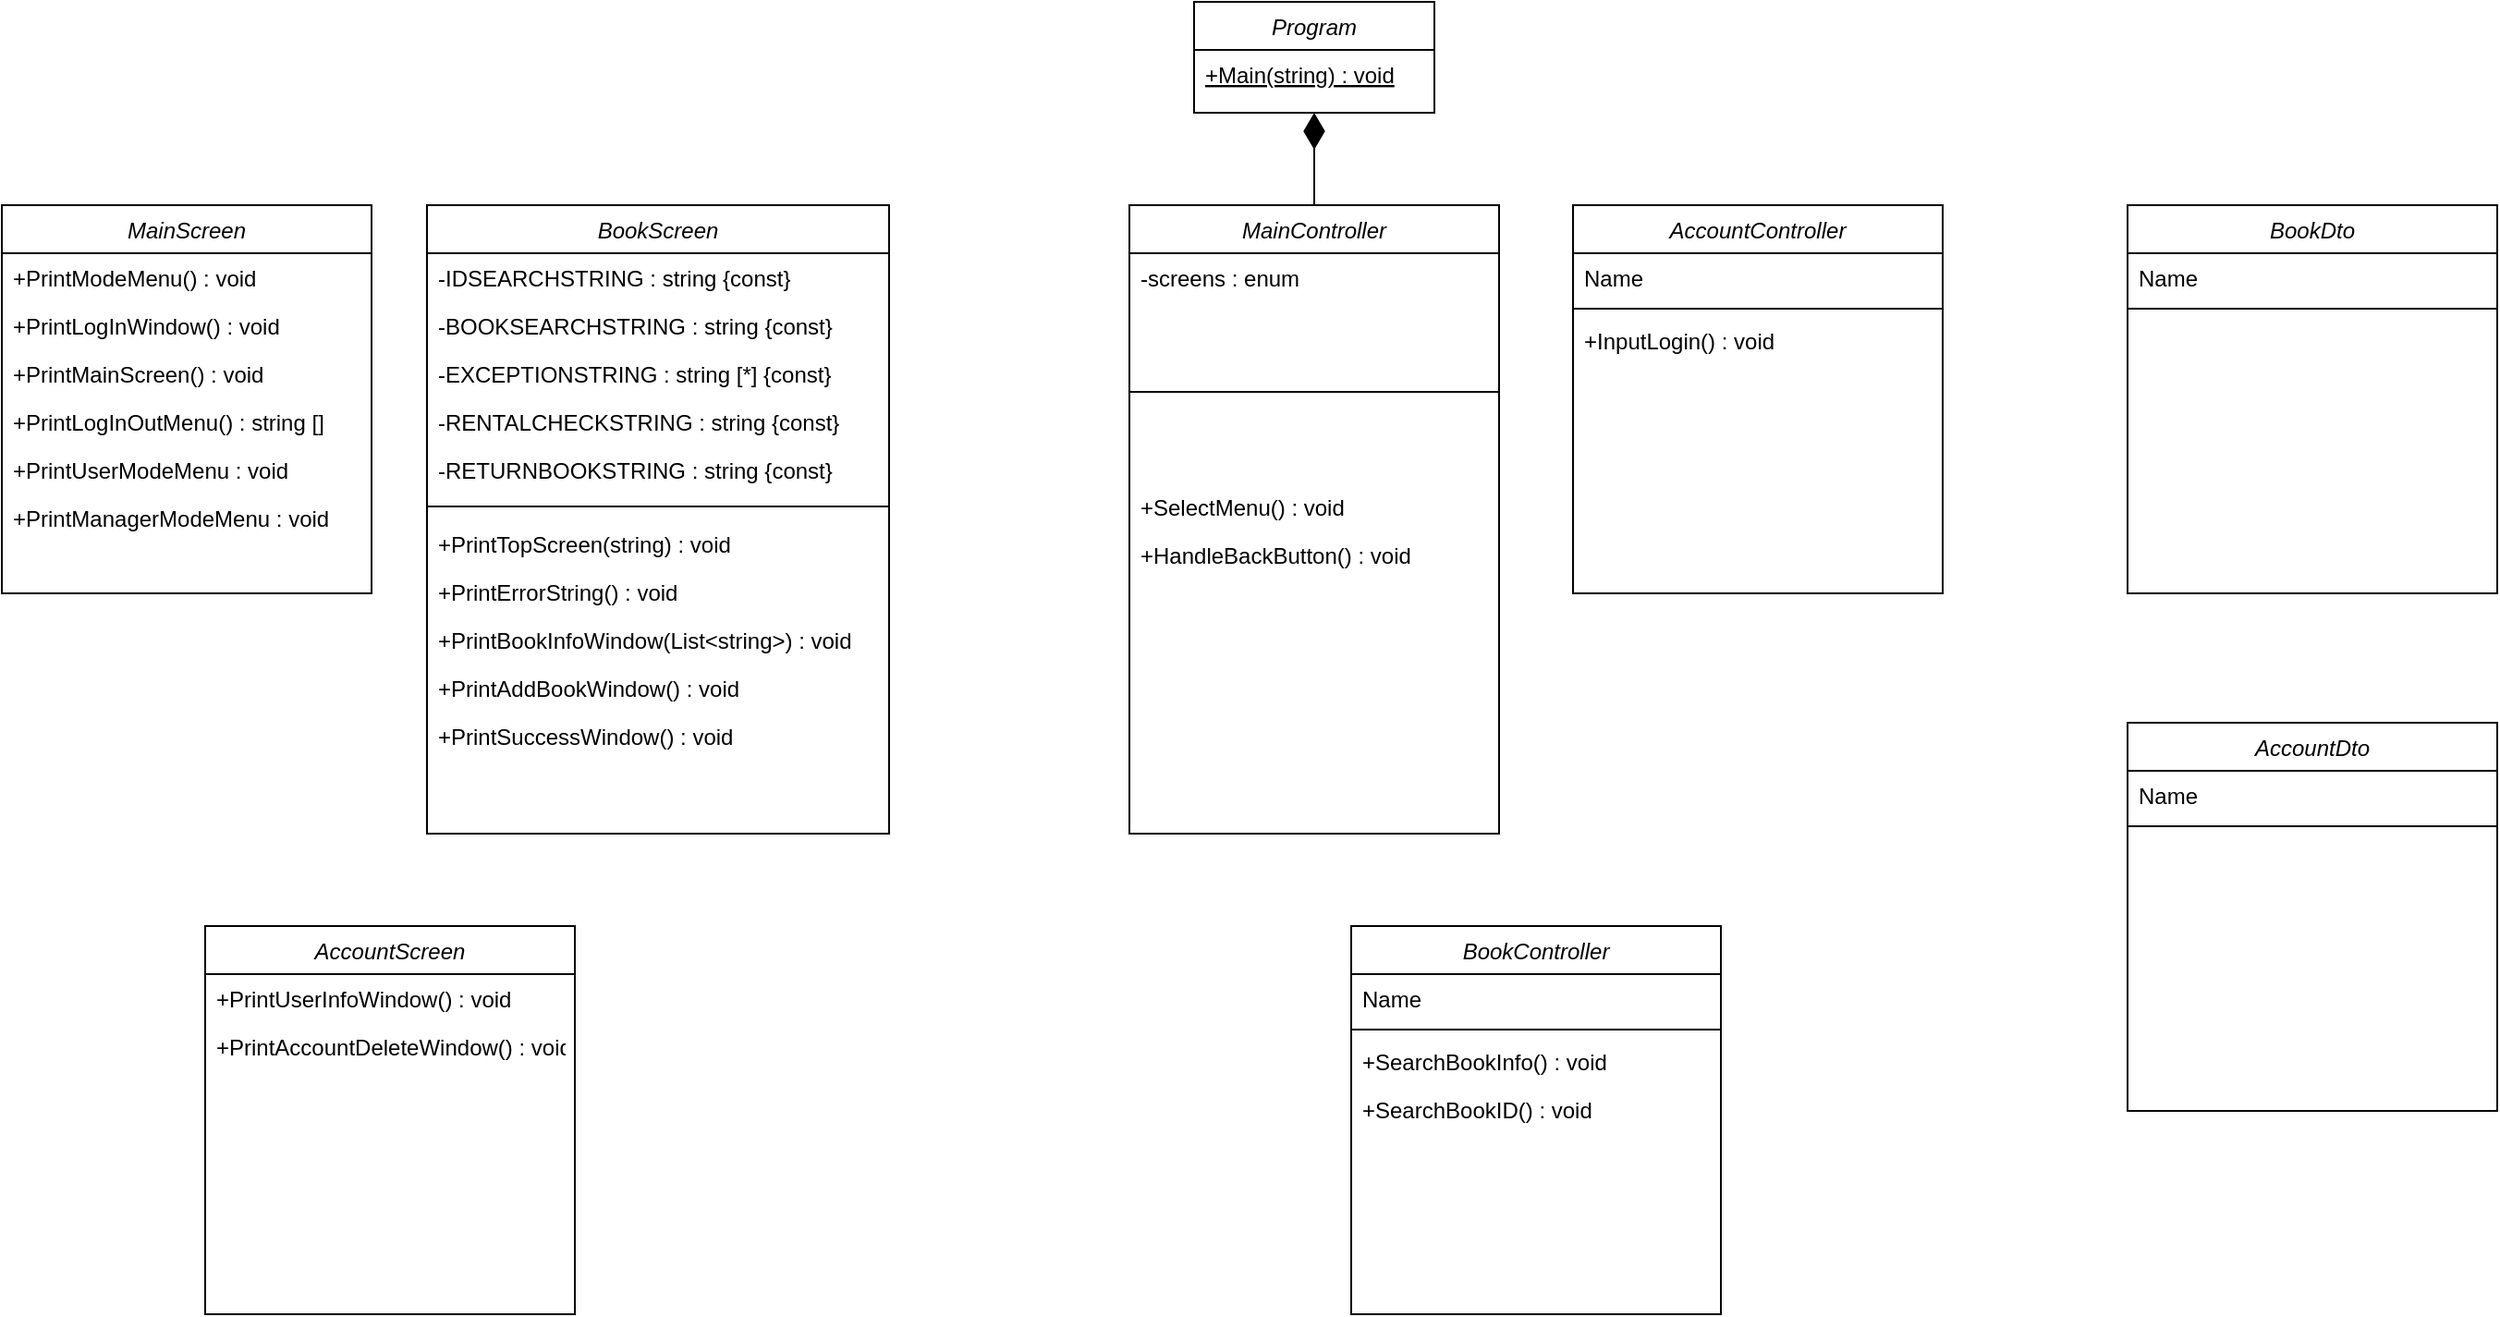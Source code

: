 <mxfile version="24.2.2" type="device">
  <diagram id="C5RBs43oDa-KdzZeNtuy" name="Page-1">
    <mxGraphModel dx="1792" dy="920" grid="1" gridSize="10" guides="1" tooltips="1" connect="1" arrows="1" fold="1" page="1" pageScale="1" pageWidth="827" pageHeight="1169" math="0" shadow="0">
      <root>
        <mxCell id="WIyWlLk6GJQsqaUBKTNV-0" />
        <mxCell id="WIyWlLk6GJQsqaUBKTNV-1" parent="WIyWlLk6GJQsqaUBKTNV-0" />
        <mxCell id="zkfFHV4jXpPFQw0GAbJ--0" value="MainController" style="swimlane;fontStyle=2;align=center;verticalAlign=top;childLayout=stackLayout;horizontal=1;startSize=26;horizontalStack=0;resizeParent=1;resizeLast=0;collapsible=1;marginBottom=0;rounded=0;shadow=0;strokeWidth=1;" parent="WIyWlLk6GJQsqaUBKTNV-1" vertex="1">
          <mxGeometry x="10" y="130" width="200" height="340" as="geometry">
            <mxRectangle x="230" y="140" width="160" height="26" as="alternateBounds" />
          </mxGeometry>
        </mxCell>
        <mxCell id="zkfFHV4jXpPFQw0GAbJ--1" value="-screens : enum" style="text;align=left;verticalAlign=top;spacingLeft=4;spacingRight=4;overflow=hidden;rotatable=0;points=[[0,0.5],[1,0.5]];portConstraint=eastwest;" parent="zkfFHV4jXpPFQw0GAbJ--0" vertex="1">
          <mxGeometry y="26" width="200" height="26" as="geometry" />
        </mxCell>
        <mxCell id="zkfFHV4jXpPFQw0GAbJ--4" value="" style="line;html=1;strokeWidth=1;align=left;verticalAlign=middle;spacingTop=-1;spacingLeft=3;spacingRight=3;rotatable=0;labelPosition=right;points=[];portConstraint=eastwest;" parent="zkfFHV4jXpPFQw0GAbJ--0" vertex="1">
          <mxGeometry y="52" width="200" height="98" as="geometry" />
        </mxCell>
        <mxCell id="mvW_kUAuEkoTpxYJSndj-166" value="+SelectMenu() : void" style="text;align=left;verticalAlign=top;spacingLeft=4;spacingRight=4;overflow=hidden;rotatable=0;points=[[0,0.5],[1,0.5]];portConstraint=eastwest;" vertex="1" parent="zkfFHV4jXpPFQw0GAbJ--0">
          <mxGeometry y="150" width="200" height="26" as="geometry" />
        </mxCell>
        <mxCell id="mvW_kUAuEkoTpxYJSndj-161" value="+HandleBackButton() : void" style="text;align=left;verticalAlign=top;spacingLeft=4;spacingRight=4;overflow=hidden;rotatable=0;points=[[0,0.5],[1,0.5]];portConstraint=eastwest;" vertex="1" parent="zkfFHV4jXpPFQw0GAbJ--0">
          <mxGeometry y="176" width="200" height="26" as="geometry" />
        </mxCell>
        <mxCell id="mvW_kUAuEkoTpxYJSndj-14" value="Program" style="swimlane;fontStyle=2;align=center;verticalAlign=top;childLayout=stackLayout;horizontal=1;startSize=26;horizontalStack=0;resizeParent=1;resizeLast=0;collapsible=1;marginBottom=0;rounded=0;shadow=0;strokeWidth=1;" vertex="1" parent="WIyWlLk6GJQsqaUBKTNV-1">
          <mxGeometry x="45" y="20" width="130" height="60" as="geometry">
            <mxRectangle x="230" y="140" width="160" height="26" as="alternateBounds" />
          </mxGeometry>
        </mxCell>
        <mxCell id="mvW_kUAuEkoTpxYJSndj-17" value="+Main(string) : void" style="text;align=left;verticalAlign=top;spacingLeft=4;spacingRight=4;overflow=hidden;rotatable=0;points=[[0,0.5],[1,0.5]];portConstraint=eastwest;fontStyle=4" vertex="1" parent="mvW_kUAuEkoTpxYJSndj-14">
          <mxGeometry y="26" width="130" height="26" as="geometry" />
        </mxCell>
        <mxCell id="mvW_kUAuEkoTpxYJSndj-18" value="" style="endArrow=diamondThin;html=1;rounded=0;entryX=0.5;entryY=1;entryDx=0;entryDy=0;endFill=1;endSize=17;strokeColor=#000000;exitX=0.5;exitY=0;exitDx=0;exitDy=0;" edge="1" parent="WIyWlLk6GJQsqaUBKTNV-1" source="zkfFHV4jXpPFQw0GAbJ--0" target="mvW_kUAuEkoTpxYJSndj-14">
          <mxGeometry width="50" height="50" relative="1" as="geometry">
            <mxPoint x="330" y="250" as="sourcePoint" />
            <mxPoint x="400" y="210" as="targetPoint" />
          </mxGeometry>
        </mxCell>
        <mxCell id="mvW_kUAuEkoTpxYJSndj-19" value="AccountController" style="swimlane;fontStyle=2;align=center;verticalAlign=top;childLayout=stackLayout;horizontal=1;startSize=26;horizontalStack=0;resizeParent=1;resizeLast=0;collapsible=1;marginBottom=0;rounded=0;shadow=0;strokeWidth=1;" vertex="1" parent="WIyWlLk6GJQsqaUBKTNV-1">
          <mxGeometry x="250" y="130" width="200" height="210" as="geometry">
            <mxRectangle x="230" y="140" width="160" height="26" as="alternateBounds" />
          </mxGeometry>
        </mxCell>
        <mxCell id="mvW_kUAuEkoTpxYJSndj-20" value="Name" style="text;align=left;verticalAlign=top;spacingLeft=4;spacingRight=4;overflow=hidden;rotatable=0;points=[[0,0.5],[1,0.5]];portConstraint=eastwest;" vertex="1" parent="mvW_kUAuEkoTpxYJSndj-19">
          <mxGeometry y="26" width="200" height="26" as="geometry" />
        </mxCell>
        <mxCell id="mvW_kUAuEkoTpxYJSndj-21" value="" style="line;html=1;strokeWidth=1;align=left;verticalAlign=middle;spacingTop=-1;spacingLeft=3;spacingRight=3;rotatable=0;labelPosition=right;points=[];portConstraint=eastwest;" vertex="1" parent="mvW_kUAuEkoTpxYJSndj-19">
          <mxGeometry y="52" width="200" height="8" as="geometry" />
        </mxCell>
        <mxCell id="mvW_kUAuEkoTpxYJSndj-163" value="+InputLogin() : void" style="text;align=left;verticalAlign=top;spacingLeft=4;spacingRight=4;overflow=hidden;rotatable=0;points=[[0,0.5],[1,0.5]];portConstraint=eastwest;" vertex="1" parent="mvW_kUAuEkoTpxYJSndj-19">
          <mxGeometry y="60" width="200" height="26" as="geometry" />
        </mxCell>
        <mxCell id="mvW_kUAuEkoTpxYJSndj-49" value="BookController" style="swimlane;fontStyle=2;align=center;verticalAlign=top;childLayout=stackLayout;horizontal=1;startSize=26;horizontalStack=0;resizeParent=1;resizeLast=0;collapsible=1;marginBottom=0;rounded=0;shadow=0;strokeWidth=1;" vertex="1" parent="WIyWlLk6GJQsqaUBKTNV-1">
          <mxGeometry x="130" y="520" width="200" height="210" as="geometry">
            <mxRectangle x="230" y="140" width="160" height="26" as="alternateBounds" />
          </mxGeometry>
        </mxCell>
        <mxCell id="mvW_kUAuEkoTpxYJSndj-50" value="Name" style="text;align=left;verticalAlign=top;spacingLeft=4;spacingRight=4;overflow=hidden;rotatable=0;points=[[0,0.5],[1,0.5]];portConstraint=eastwest;" vertex="1" parent="mvW_kUAuEkoTpxYJSndj-49">
          <mxGeometry y="26" width="200" height="26" as="geometry" />
        </mxCell>
        <mxCell id="mvW_kUAuEkoTpxYJSndj-51" value="" style="line;html=1;strokeWidth=1;align=left;verticalAlign=middle;spacingTop=-1;spacingLeft=3;spacingRight=3;rotatable=0;labelPosition=right;points=[];portConstraint=eastwest;" vertex="1" parent="mvW_kUAuEkoTpxYJSndj-49">
          <mxGeometry y="52" width="200" height="8" as="geometry" />
        </mxCell>
        <mxCell id="mvW_kUAuEkoTpxYJSndj-164" value="+SearchBookInfo() : void" style="text;align=left;verticalAlign=top;spacingLeft=4;spacingRight=4;overflow=hidden;rotatable=0;points=[[0,0.5],[1,0.5]];portConstraint=eastwest;" vertex="1" parent="mvW_kUAuEkoTpxYJSndj-49">
          <mxGeometry y="60" width="200" height="26" as="geometry" />
        </mxCell>
        <mxCell id="mvW_kUAuEkoTpxYJSndj-165" value="+SearchBookID() : void" style="text;align=left;verticalAlign=top;spacingLeft=4;spacingRight=4;overflow=hidden;rotatable=0;points=[[0,0.5],[1,0.5]];portConstraint=eastwest;" vertex="1" parent="mvW_kUAuEkoTpxYJSndj-49">
          <mxGeometry y="86" width="200" height="26" as="geometry" />
        </mxCell>
        <mxCell id="mvW_kUAuEkoTpxYJSndj-68" value="AccountScreen" style="swimlane;fontStyle=2;align=center;verticalAlign=top;childLayout=stackLayout;horizontal=1;startSize=26;horizontalStack=0;resizeParent=1;resizeLast=0;collapsible=1;marginBottom=0;rounded=0;shadow=0;strokeWidth=1;" vertex="1" parent="WIyWlLk6GJQsqaUBKTNV-1">
          <mxGeometry x="-490" y="520" width="200" height="210" as="geometry">
            <mxRectangle x="230" y="140" width="160" height="26" as="alternateBounds" />
          </mxGeometry>
        </mxCell>
        <mxCell id="mvW_kUAuEkoTpxYJSndj-156" value="+PrintUserInfoWindow() : void" style="text;align=left;verticalAlign=top;spacingLeft=4;spacingRight=4;overflow=hidden;rotatable=0;points=[[0,0.5],[1,0.5]];portConstraint=eastwest;" vertex="1" parent="mvW_kUAuEkoTpxYJSndj-68">
          <mxGeometry y="26" width="200" height="26" as="geometry" />
        </mxCell>
        <mxCell id="mvW_kUAuEkoTpxYJSndj-157" value="+PrintAccountDeleteWindow() : void" style="text;align=left;verticalAlign=top;spacingLeft=4;spacingRight=4;overflow=hidden;rotatable=0;points=[[0,0.5],[1,0.5]];portConstraint=eastwest;" vertex="1" parent="mvW_kUAuEkoTpxYJSndj-68">
          <mxGeometry y="52" width="200" height="26" as="geometry" />
        </mxCell>
        <mxCell id="mvW_kUAuEkoTpxYJSndj-81" value="BookScreen&#xa;" style="swimlane;fontStyle=2;align=center;verticalAlign=top;childLayout=stackLayout;horizontal=1;startSize=26;horizontalStack=0;resizeParent=1;resizeLast=0;collapsible=1;marginBottom=0;rounded=0;shadow=0;strokeWidth=1;" vertex="1" parent="WIyWlLk6GJQsqaUBKTNV-1">
          <mxGeometry x="-370" y="130" width="250" height="340" as="geometry">
            <mxRectangle x="230" y="140" width="160" height="26" as="alternateBounds" />
          </mxGeometry>
        </mxCell>
        <mxCell id="mvW_kUAuEkoTpxYJSndj-142" value="-IDSEARCHSTRING : string {const}" style="text;align=left;verticalAlign=top;spacingLeft=4;spacingRight=4;overflow=hidden;rotatable=0;points=[[0,0.5],[1,0.5]];portConstraint=eastwest;" vertex="1" parent="mvW_kUAuEkoTpxYJSndj-81">
          <mxGeometry y="26" width="250" height="26" as="geometry" />
        </mxCell>
        <mxCell id="mvW_kUAuEkoTpxYJSndj-143" value="-BOOKSEARCHSTRING : string {const}" style="text;align=left;verticalAlign=top;spacingLeft=4;spacingRight=4;overflow=hidden;rotatable=0;points=[[0,0.5],[1,0.5]];portConstraint=eastwest;" vertex="1" parent="mvW_kUAuEkoTpxYJSndj-81">
          <mxGeometry y="52" width="250" height="26" as="geometry" />
        </mxCell>
        <mxCell id="mvW_kUAuEkoTpxYJSndj-144" value="-EXCEPTIONSTRING : string [*] {const}" style="text;align=left;verticalAlign=top;spacingLeft=4;spacingRight=4;overflow=hidden;rotatable=0;points=[[0,0.5],[1,0.5]];portConstraint=eastwest;" vertex="1" parent="mvW_kUAuEkoTpxYJSndj-81">
          <mxGeometry y="78" width="250" height="26" as="geometry" />
        </mxCell>
        <mxCell id="mvW_kUAuEkoTpxYJSndj-146" value="-RENTALCHECKSTRING : string {const}" style="text;align=left;verticalAlign=top;spacingLeft=4;spacingRight=4;overflow=hidden;rotatable=0;points=[[0,0.5],[1,0.5]];portConstraint=eastwest;" vertex="1" parent="mvW_kUAuEkoTpxYJSndj-81">
          <mxGeometry y="104" width="250" height="26" as="geometry" />
        </mxCell>
        <mxCell id="mvW_kUAuEkoTpxYJSndj-147" value="-RETURNBOOKSTRING : string {const}" style="text;align=left;verticalAlign=top;spacingLeft=4;spacingRight=4;overflow=hidden;rotatable=0;points=[[0,0.5],[1,0.5]];portConstraint=eastwest;" vertex="1" parent="mvW_kUAuEkoTpxYJSndj-81">
          <mxGeometry y="130" width="250" height="26" as="geometry" />
        </mxCell>
        <mxCell id="mvW_kUAuEkoTpxYJSndj-140" value="" style="line;html=1;strokeWidth=1;align=left;verticalAlign=middle;spacingTop=-1;spacingLeft=3;spacingRight=3;rotatable=0;labelPosition=right;points=[];portConstraint=eastwest;" vertex="1" parent="mvW_kUAuEkoTpxYJSndj-81">
          <mxGeometry y="156" width="250" height="14" as="geometry" />
        </mxCell>
        <mxCell id="mvW_kUAuEkoTpxYJSndj-139" value="+PrintTopScreen(string) : void" style="text;align=left;verticalAlign=top;spacingLeft=4;spacingRight=4;overflow=hidden;rotatable=0;points=[[0,0.5],[1,0.5]];portConstraint=eastwest;" vertex="1" parent="mvW_kUAuEkoTpxYJSndj-81">
          <mxGeometry y="170" width="250" height="26" as="geometry" />
        </mxCell>
        <mxCell id="mvW_kUAuEkoTpxYJSndj-132" value="+PrintErrorString() : void" style="text;align=left;verticalAlign=top;spacingLeft=4;spacingRight=4;overflow=hidden;rotatable=0;points=[[0,0.5],[1,0.5]];portConstraint=eastwest;" vertex="1" parent="mvW_kUAuEkoTpxYJSndj-81">
          <mxGeometry y="196" width="250" height="26" as="geometry" />
        </mxCell>
        <mxCell id="mvW_kUAuEkoTpxYJSndj-134" value="+PrintBookInfoWindow(List&lt;string&gt;) : void" style="text;align=left;verticalAlign=top;spacingLeft=4;spacingRight=4;overflow=hidden;rotatable=0;points=[[0,0.5],[1,0.5]];portConstraint=eastwest;" vertex="1" parent="mvW_kUAuEkoTpxYJSndj-81">
          <mxGeometry y="222" width="250" height="26" as="geometry" />
        </mxCell>
        <mxCell id="mvW_kUAuEkoTpxYJSndj-153" value="+PrintAddBookWindow() : void" style="text;align=left;verticalAlign=top;spacingLeft=4;spacingRight=4;overflow=hidden;rotatable=0;points=[[0,0.5],[1,0.5]];portConstraint=eastwest;" vertex="1" parent="mvW_kUAuEkoTpxYJSndj-81">
          <mxGeometry y="248" width="250" height="26" as="geometry" />
        </mxCell>
        <mxCell id="mvW_kUAuEkoTpxYJSndj-155" value="+PrintSuccessWindow() : void" style="text;align=left;verticalAlign=top;spacingLeft=4;spacingRight=4;overflow=hidden;rotatable=0;points=[[0,0.5],[1,0.5]];portConstraint=eastwest;" vertex="1" parent="mvW_kUAuEkoTpxYJSndj-81">
          <mxGeometry y="274" width="250" height="26" as="geometry" />
        </mxCell>
        <mxCell id="mvW_kUAuEkoTpxYJSndj-96" value="BookDto" style="swimlane;fontStyle=2;align=center;verticalAlign=top;childLayout=stackLayout;horizontal=1;startSize=26;horizontalStack=0;resizeParent=1;resizeLast=0;collapsible=1;marginBottom=0;rounded=0;shadow=0;strokeWidth=1;" vertex="1" parent="WIyWlLk6GJQsqaUBKTNV-1">
          <mxGeometry x="550" y="130" width="200" height="210" as="geometry">
            <mxRectangle x="230" y="140" width="160" height="26" as="alternateBounds" />
          </mxGeometry>
        </mxCell>
        <mxCell id="mvW_kUAuEkoTpxYJSndj-97" value="Name" style="text;align=left;verticalAlign=top;spacingLeft=4;spacingRight=4;overflow=hidden;rotatable=0;points=[[0,0.5],[1,0.5]];portConstraint=eastwest;" vertex="1" parent="mvW_kUAuEkoTpxYJSndj-96">
          <mxGeometry y="26" width="200" height="26" as="geometry" />
        </mxCell>
        <mxCell id="mvW_kUAuEkoTpxYJSndj-98" value="" style="line;html=1;strokeWidth=1;align=left;verticalAlign=middle;spacingTop=-1;spacingLeft=3;spacingRight=3;rotatable=0;labelPosition=right;points=[];portConstraint=eastwest;" vertex="1" parent="mvW_kUAuEkoTpxYJSndj-96">
          <mxGeometry y="52" width="200" height="8" as="geometry" />
        </mxCell>
        <mxCell id="mvW_kUAuEkoTpxYJSndj-99" value="AccountDto" style="swimlane;fontStyle=2;align=center;verticalAlign=top;childLayout=stackLayout;horizontal=1;startSize=26;horizontalStack=0;resizeParent=1;resizeLast=0;collapsible=1;marginBottom=0;rounded=0;shadow=0;strokeWidth=1;" vertex="1" parent="WIyWlLk6GJQsqaUBKTNV-1">
          <mxGeometry x="550" y="410" width="200" height="210" as="geometry">
            <mxRectangle x="230" y="140" width="160" height="26" as="alternateBounds" />
          </mxGeometry>
        </mxCell>
        <mxCell id="mvW_kUAuEkoTpxYJSndj-100" value="Name" style="text;align=left;verticalAlign=top;spacingLeft=4;spacingRight=4;overflow=hidden;rotatable=0;points=[[0,0.5],[1,0.5]];portConstraint=eastwest;" vertex="1" parent="mvW_kUAuEkoTpxYJSndj-99">
          <mxGeometry y="26" width="200" height="26" as="geometry" />
        </mxCell>
        <mxCell id="mvW_kUAuEkoTpxYJSndj-101" value="" style="line;html=1;strokeWidth=1;align=left;verticalAlign=middle;spacingTop=-1;spacingLeft=3;spacingRight=3;rotatable=0;labelPosition=right;points=[];portConstraint=eastwest;" vertex="1" parent="mvW_kUAuEkoTpxYJSndj-99">
          <mxGeometry y="52" width="200" height="8" as="geometry" />
        </mxCell>
        <mxCell id="mvW_kUAuEkoTpxYJSndj-112" value="MainScreen" style="swimlane;fontStyle=2;align=center;verticalAlign=top;childLayout=stackLayout;horizontal=1;startSize=26;horizontalStack=0;resizeParent=1;resizeLast=0;collapsible=1;marginBottom=0;rounded=0;shadow=0;strokeWidth=1;" vertex="1" parent="WIyWlLk6GJQsqaUBKTNV-1">
          <mxGeometry x="-600" y="130" width="200" height="210" as="geometry">
            <mxRectangle x="230" y="140" width="160" height="26" as="alternateBounds" />
          </mxGeometry>
        </mxCell>
        <mxCell id="mvW_kUAuEkoTpxYJSndj-127" value="+PrintModeMenu() : void" style="text;align=left;verticalAlign=top;spacingLeft=4;spacingRight=4;overflow=hidden;rotatable=0;points=[[0,0.5],[1,0.5]];portConstraint=eastwest;" vertex="1" parent="mvW_kUAuEkoTpxYJSndj-112">
          <mxGeometry y="26" width="200" height="26" as="geometry" />
        </mxCell>
        <mxCell id="mvW_kUAuEkoTpxYJSndj-159" value="+PrintLogInWindow() : void" style="text;align=left;verticalAlign=top;spacingLeft=4;spacingRight=4;overflow=hidden;rotatable=0;points=[[0,0.5],[1,0.5]];portConstraint=eastwest;" vertex="1" parent="mvW_kUAuEkoTpxYJSndj-112">
          <mxGeometry y="52" width="200" height="26" as="geometry" />
        </mxCell>
        <mxCell id="mvW_kUAuEkoTpxYJSndj-158" value="+PrintMainScreen() : void " style="text;align=left;verticalAlign=top;spacingLeft=4;spacingRight=4;overflow=hidden;rotatable=0;points=[[0,0.5],[1,0.5]];portConstraint=eastwest;" vertex="1" parent="mvW_kUAuEkoTpxYJSndj-112">
          <mxGeometry y="78" width="200" height="26" as="geometry" />
        </mxCell>
        <mxCell id="mvW_kUAuEkoTpxYJSndj-128" value="+PrintLogInOutMenu() : string []" style="text;align=left;verticalAlign=top;spacingLeft=4;spacingRight=4;overflow=hidden;rotatable=0;points=[[0,0.5],[1,0.5]];portConstraint=eastwest;" vertex="1" parent="mvW_kUAuEkoTpxYJSndj-112">
          <mxGeometry y="104" width="200" height="26" as="geometry" />
        </mxCell>
        <mxCell id="mvW_kUAuEkoTpxYJSndj-129" value="+PrintUserModeMenu : void" style="text;align=left;verticalAlign=top;spacingLeft=4;spacingRight=4;overflow=hidden;rotatable=0;points=[[0,0.5],[1,0.5]];portConstraint=eastwest;" vertex="1" parent="mvW_kUAuEkoTpxYJSndj-112">
          <mxGeometry y="130" width="200" height="26" as="geometry" />
        </mxCell>
        <mxCell id="mvW_kUAuEkoTpxYJSndj-130" value="+PrintManagerModeMenu : void" style="text;align=left;verticalAlign=top;spacingLeft=4;spacingRight=4;overflow=hidden;rotatable=0;points=[[0,0.5],[1,0.5]];portConstraint=eastwest;" vertex="1" parent="mvW_kUAuEkoTpxYJSndj-112">
          <mxGeometry y="156" width="200" height="26" as="geometry" />
        </mxCell>
      </root>
    </mxGraphModel>
  </diagram>
</mxfile>
